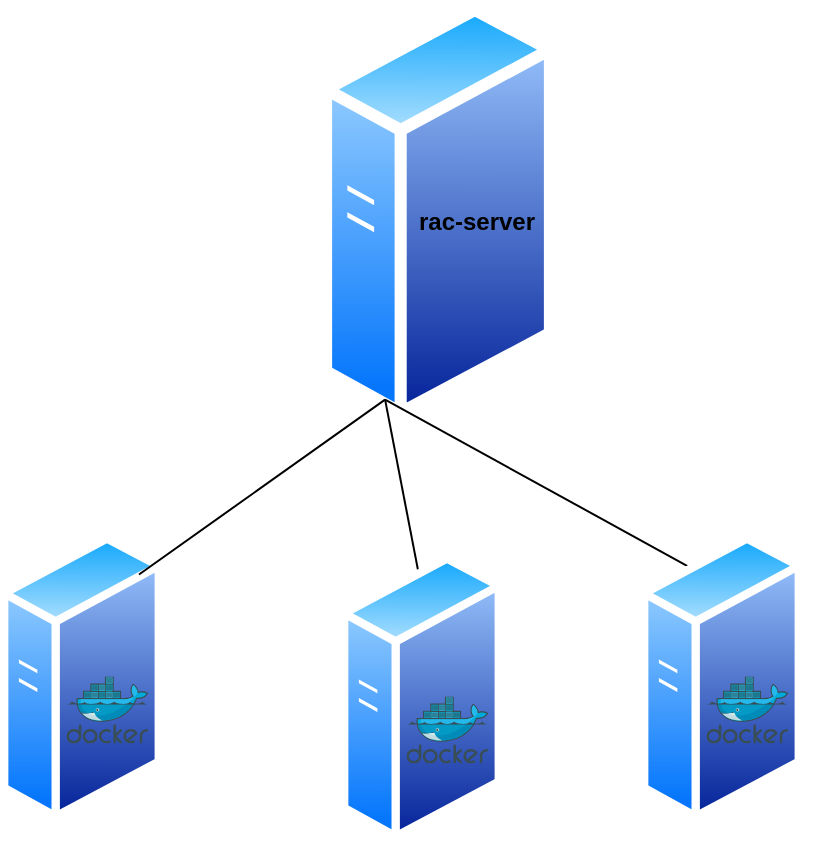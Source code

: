 <mxfile version="24.8.0">
  <diagram name="Page-1" id="z4IRjw-mQ5JawZEsQGvU">
    <mxGraphModel dx="733" dy="433" grid="1" gridSize="10" guides="1" tooltips="1" connect="1" arrows="1" fold="1" page="1" pageScale="1" pageWidth="827" pageHeight="1169" math="0" shadow="0">
      <root>
        <mxCell id="0" />
        <mxCell id="1" parent="0" />
        <mxCell id="j08LXCHKpt1RA3xScYxN-1" value="" style="image;aspect=fixed;perimeter=ellipsePerimeter;html=1;align=center;shadow=0;dashed=0;spacingTop=3;image=img/lib/active_directory/generic_server.svg;" vertex="1" parent="1">
          <mxGeometry x="240" y="64.29" width="118" height="210.71" as="geometry" />
        </mxCell>
        <mxCell id="j08LXCHKpt1RA3xScYxN-8" value="" style="group" vertex="1" connectable="0" parent="1">
          <mxGeometry x="80" y="330" width="92.8" height="145.5" as="geometry" />
        </mxCell>
        <mxCell id="j08LXCHKpt1RA3xScYxN-3" value="" style="image;aspect=fixed;perimeter=ellipsePerimeter;html=1;align=center;shadow=0;dashed=0;spacingTop=3;image=img/lib/active_directory/generic_server.svg;" vertex="1" parent="j08LXCHKpt1RA3xScYxN-8">
          <mxGeometry width="81.48" height="145.5" as="geometry" />
        </mxCell>
        <mxCell id="j08LXCHKpt1RA3xScYxN-2" value="" style="image;sketch=0;aspect=fixed;html=1;points=[];align=center;fontSize=12;image=img/lib/mscae/Docker.svg;" vertex="1" parent="j08LXCHKpt1RA3xScYxN-8">
          <mxGeometry x="33.242" y="72.19" width="40.953" height="33.577" as="geometry" />
        </mxCell>
        <mxCell id="j08LXCHKpt1RA3xScYxN-16" value="" style="endArrow=none;html=1;rounded=0;exitX=1;exitY=0;exitDx=0;exitDy=0;entryX=0.25;entryY=1;entryDx=0;entryDy=0;" edge="1" parent="1" source="j08LXCHKpt1RA3xScYxN-3" target="j08LXCHKpt1RA3xScYxN-1">
          <mxGeometry width="50" height="50" relative="1" as="geometry">
            <mxPoint x="220" y="260" as="sourcePoint" />
            <mxPoint x="270" y="210" as="targetPoint" />
          </mxGeometry>
        </mxCell>
        <mxCell id="j08LXCHKpt1RA3xScYxN-17" value="" style="endArrow=none;html=1;rounded=0;exitX=0;exitY=0;exitDx=0;exitDy=0;entryX=0.25;entryY=1;entryDx=0;entryDy=0;" edge="1" parent="1" target="j08LXCHKpt1RA3xScYxN-1">
          <mxGeometry width="50" height="50" relative="1" as="geometry">
            <mxPoint x="290.864" y="358.679" as="sourcePoint" />
            <mxPoint x="270" y="250" as="targetPoint" />
          </mxGeometry>
        </mxCell>
        <mxCell id="j08LXCHKpt1RA3xScYxN-18" value="" style="endArrow=none;html=1;rounded=0;exitX=0;exitY=0;exitDx=0;exitDy=0;entryX=0.25;entryY=1;entryDx=0;entryDy=0;" edge="1" parent="1" target="j08LXCHKpt1RA3xScYxN-1">
          <mxGeometry width="50" height="50" relative="1" as="geometry">
            <mxPoint x="444.864" y="358.679" as="sourcePoint" />
            <mxPoint x="290" y="270" as="targetPoint" />
          </mxGeometry>
        </mxCell>
        <mxCell id="j08LXCHKpt1RA3xScYxN-19" value="&lt;b&gt;rac-server&lt;/b&gt;" style="text;html=1;align=center;verticalAlign=middle;whiteSpace=wrap;rounded=0;" vertex="1" parent="1">
          <mxGeometry x="280" y="160" width="77.2" height="30" as="geometry" />
        </mxCell>
        <mxCell id="j08LXCHKpt1RA3xScYxN-20" value="" style="group" vertex="1" connectable="0" parent="1">
          <mxGeometry x="250" y="340" width="92.8" height="145.5" as="geometry" />
        </mxCell>
        <mxCell id="j08LXCHKpt1RA3xScYxN-21" value="" style="image;aspect=fixed;perimeter=ellipsePerimeter;html=1;align=center;shadow=0;dashed=0;spacingTop=3;image=img/lib/active_directory/generic_server.svg;" vertex="1" parent="j08LXCHKpt1RA3xScYxN-20">
          <mxGeometry width="81.48" height="145.5" as="geometry" />
        </mxCell>
        <mxCell id="j08LXCHKpt1RA3xScYxN-22" value="" style="image;sketch=0;aspect=fixed;html=1;points=[];align=center;fontSize=12;image=img/lib/mscae/Docker.svg;" vertex="1" parent="j08LXCHKpt1RA3xScYxN-20">
          <mxGeometry x="33.242" y="72.19" width="40.953" height="33.577" as="geometry" />
        </mxCell>
        <mxCell id="j08LXCHKpt1RA3xScYxN-23" value="" style="group" vertex="1" connectable="0" parent="1">
          <mxGeometry x="400" y="330" width="92.8" height="145.5" as="geometry" />
        </mxCell>
        <mxCell id="j08LXCHKpt1RA3xScYxN-24" value="" style="image;aspect=fixed;perimeter=ellipsePerimeter;html=1;align=center;shadow=0;dashed=0;spacingTop=3;image=img/lib/active_directory/generic_server.svg;" vertex="1" parent="j08LXCHKpt1RA3xScYxN-23">
          <mxGeometry width="81.48" height="145.5" as="geometry" />
        </mxCell>
        <mxCell id="j08LXCHKpt1RA3xScYxN-25" value="" style="image;sketch=0;aspect=fixed;html=1;points=[];align=center;fontSize=12;image=img/lib/mscae/Docker.svg;" vertex="1" parent="j08LXCHKpt1RA3xScYxN-23">
          <mxGeometry x="33.242" y="72.19" width="40.953" height="33.577" as="geometry" />
        </mxCell>
      </root>
    </mxGraphModel>
  </diagram>
</mxfile>
